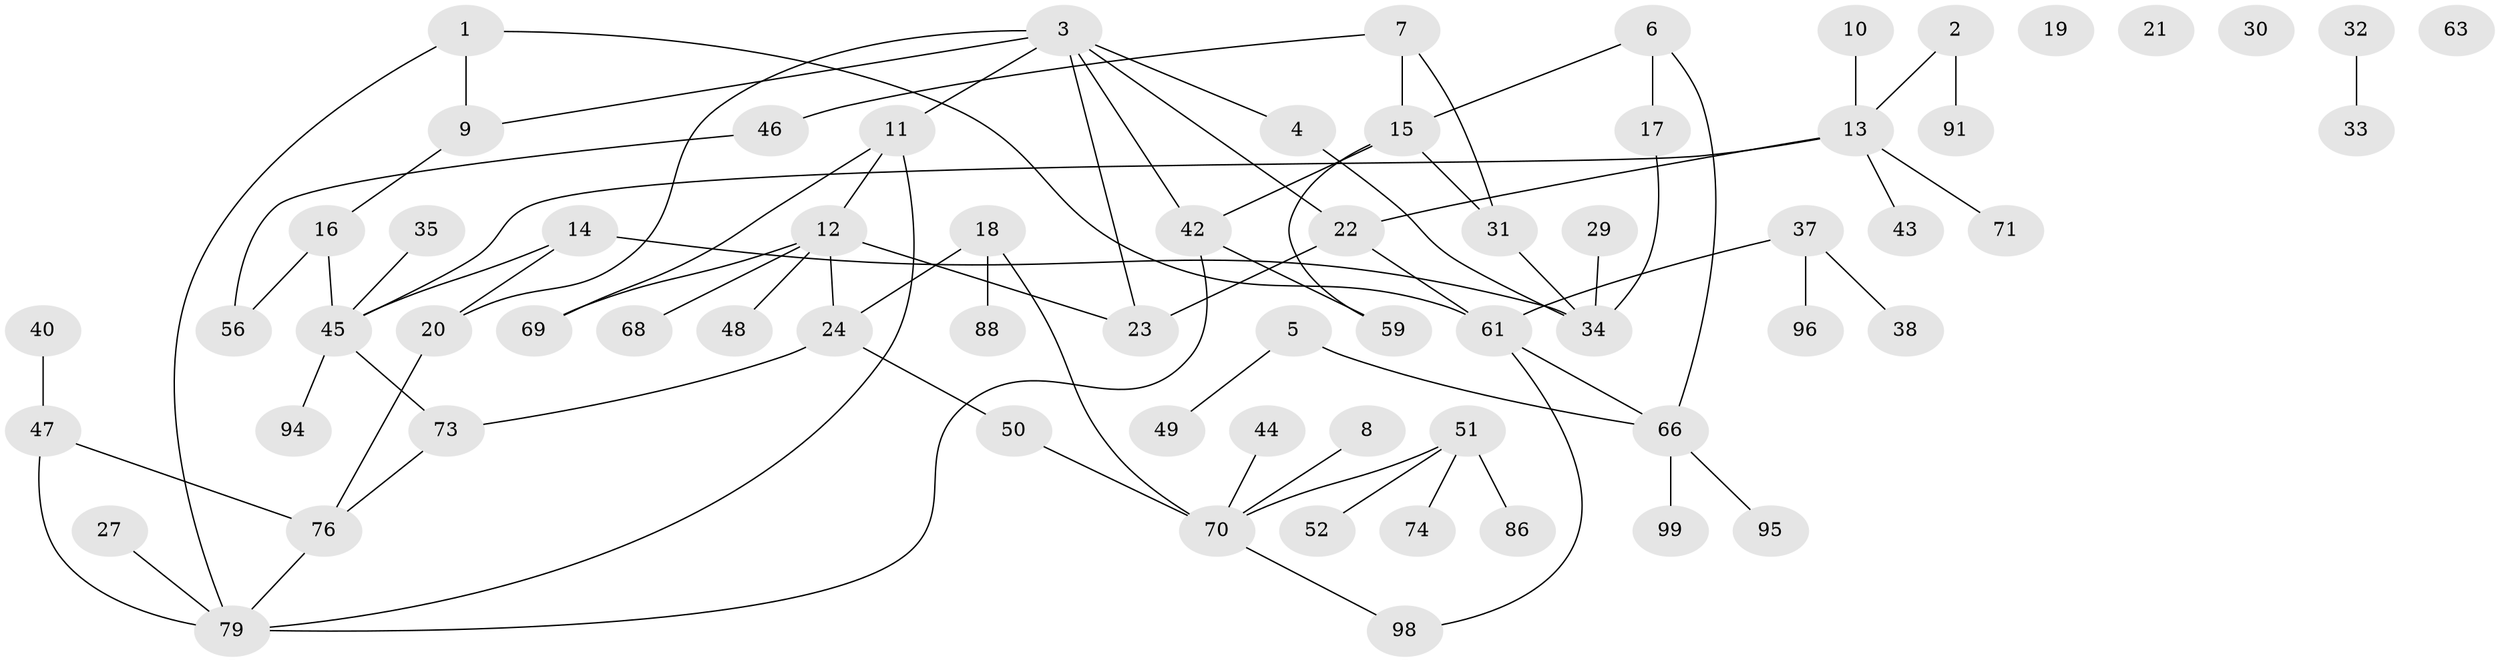// original degree distribution, {3: 0.19, 2: 0.28, 4: 0.14, 1: 0.32, 5: 0.04, 7: 0.01, 0: 0.01, 6: 0.01}
// Generated by graph-tools (version 1.1) at 2025/41/03/06/25 10:41:21]
// undirected, 67 vertices, 82 edges
graph export_dot {
graph [start="1"]
  node [color=gray90,style=filled];
  1;
  2 [super="+36"];
  3 [super="+26"];
  4;
  5 [super="+58"];
  6 [super="+81"];
  7 [super="+25"];
  8;
  9 [super="+72"];
  10;
  11 [super="+85"];
  12 [super="+100"];
  13 [super="+84"];
  14 [super="+90"];
  15 [super="+39"];
  16 [super="+41"];
  17;
  18 [super="+80"];
  19 [super="+75"];
  20;
  21 [super="+28"];
  22;
  23 [super="+55"];
  24;
  27;
  29;
  30 [super="+92"];
  31 [super="+67"];
  32 [super="+77"];
  33 [super="+53"];
  34 [super="+64"];
  35;
  37 [super="+60"];
  38;
  40;
  42 [super="+89"];
  43;
  44;
  45 [super="+54"];
  46;
  47 [super="+87"];
  48;
  49;
  50;
  51 [super="+62"];
  52;
  56 [super="+57"];
  59 [super="+65"];
  61 [super="+83"];
  63;
  66 [super="+78"];
  68;
  69;
  70 [super="+97"];
  71;
  73 [super="+93"];
  74;
  76;
  79 [super="+82"];
  86;
  88;
  91;
  94;
  95;
  96;
  98;
  99;
  1 -- 79;
  1 -- 61;
  1 -- 9;
  2 -- 13;
  2 -- 91;
  3 -- 11;
  3 -- 20;
  3 -- 4;
  3 -- 22;
  3 -- 23;
  3 -- 42;
  3 -- 9;
  4 -- 34;
  5 -- 49;
  5 -- 66;
  6 -- 17;
  6 -- 15;
  6 -- 66;
  7 -- 46;
  7 -- 15;
  7 -- 31;
  8 -- 70;
  9 -- 16;
  10 -- 13;
  11 -- 69;
  11 -- 79;
  11 -- 12;
  12 -- 24;
  12 -- 69;
  12 -- 48;
  12 -- 68;
  12 -- 23;
  13 -- 22;
  13 -- 45;
  13 -- 71;
  13 -- 43;
  14 -- 20;
  14 -- 34;
  14 -- 45;
  15 -- 59;
  15 -- 42;
  15 -- 31;
  16 -- 45 [weight=2];
  16 -- 56;
  17 -- 34;
  18 -- 24;
  18 -- 88;
  18 -- 70;
  20 -- 76;
  22 -- 61;
  22 -- 23;
  24 -- 50;
  24 -- 73;
  27 -- 79;
  29 -- 34;
  31 -- 34 [weight=2];
  32 -- 33;
  35 -- 45;
  37 -- 96;
  37 -- 61;
  37 -- 38;
  40 -- 47;
  42 -- 59;
  42 -- 79;
  44 -- 70;
  45 -- 94;
  45 -- 73;
  46 -- 56;
  47 -- 76;
  47 -- 79;
  50 -- 70;
  51 -- 74;
  51 -- 70;
  51 -- 52;
  51 -- 86;
  61 -- 98;
  61 -- 66;
  66 -- 95;
  66 -- 99;
  70 -- 98;
  73 -- 76;
  76 -- 79;
}
